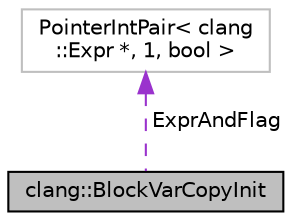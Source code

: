 digraph "clang::BlockVarCopyInit"
{
 // LATEX_PDF_SIZE
  bgcolor="transparent";
  edge [fontname="Helvetica",fontsize="10",labelfontname="Helvetica",labelfontsize="10"];
  node [fontname="Helvetica",fontsize="10",shape=record];
  Node1 [label="clang::BlockVarCopyInit",height=0.2,width=0.4,color="black", fillcolor="grey75", style="filled", fontcolor="black",tooltip="Copy initialization expr of a __block variable and a boolean flag that indicates whether the expressi..."];
  Node2 -> Node1 [dir="back",color="darkorchid3",fontsize="10",style="dashed",label=" ExprAndFlag" ,fontname="Helvetica"];
  Node2 [label="PointerIntPair\< clang\l::Expr *, 1, bool \>",height=0.2,width=0.4,color="grey75",tooltip=" "];
}
